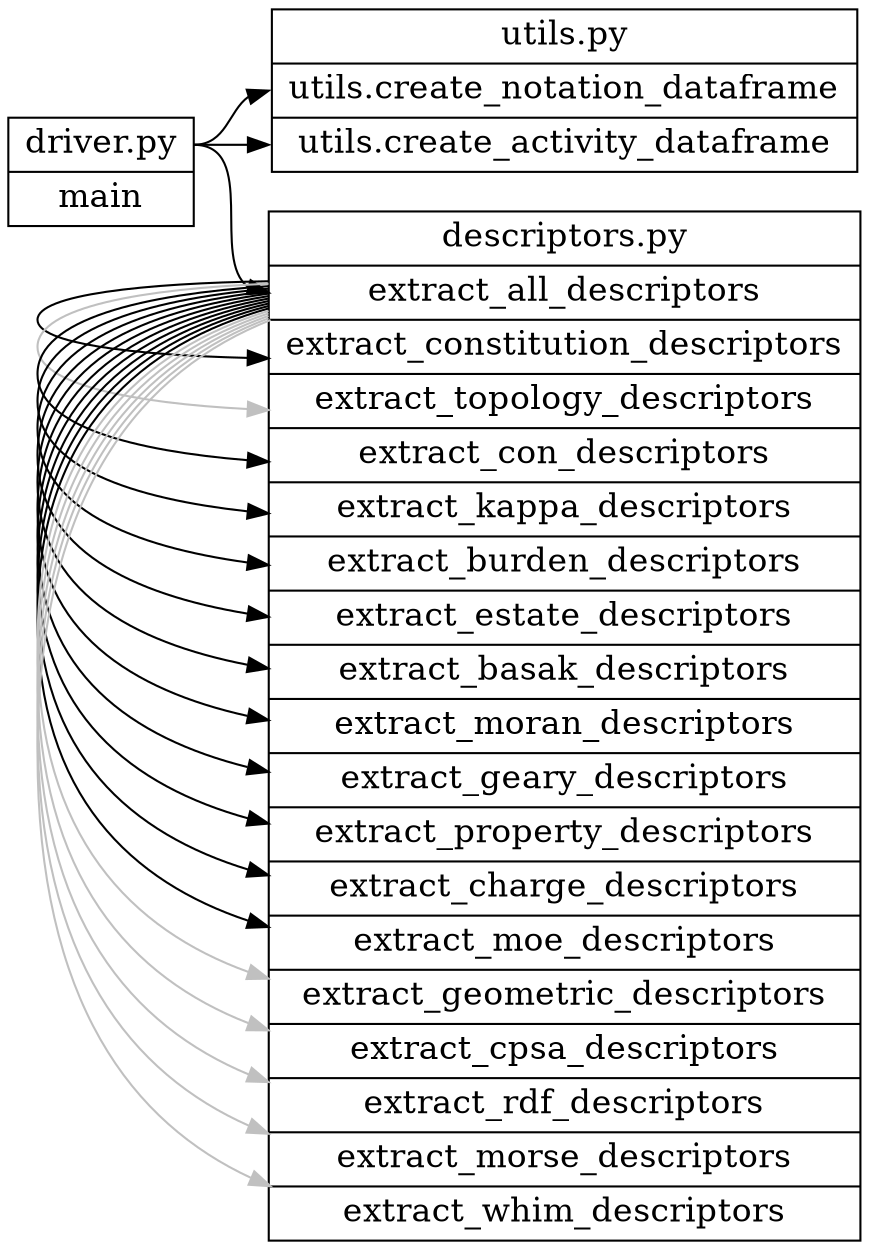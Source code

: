 digraph g {
	graph [
		rankdir = "LR"
	];

	node [
		fontsize = "16"
		shape = "record"
	];

	"driver.py" [
		label = "<f0> driver.py | <f1> main"
	];

	"utils.py" [
		label = "<f0> utils.py | <f1> utils.create_notation_dataframe | <f2> utils.create_activity_dataframe"
	];

	"descriptors.py" [
		label = "<f0> descriptors.py | <f1> extract_all_descriptors | <f2> extract_constitution_descriptors | <f3> extract_topology_descriptors | <f4> extract_con_descriptors | <f5> extract_kappa_descriptors | <f6> extract_burden_descriptors | <f7> extract_estate_descriptors | <f8> extract_basak_descriptors | <f9> extract_moran_descriptors | <f10> extract_geary_descriptors | <f11> extract_property_descriptors | <f12> extract_charge_descriptors | <f13> extract_moe_descriptors | <f14> extract_geometric_descriptors | <f15> extract_cpsa_descriptors | <f16> extract_rdf_descriptors | <f17> extract_morse_descriptors | <f18> extract_whim_descriptors"
	];

	"driver.py":f0 -> "utils.py":f1;
	"driver.py":f0 -> "utils.py":f2;
	"driver.py":f0 -> "descriptors.py":f1;

	"descriptors.py":f1 -> "descriptors.py":f2;
	"descriptors.py":f1 -> "descriptors.py":f3 [ color = "gray" ];
	"descriptors.py":f1 -> "descriptors.py":f4;
	"descriptors.py":f1 -> "descriptors.py":f5;
	"descriptors.py":f1 -> "descriptors.py":f6;
	"descriptors.py":f1 -> "descriptors.py":f7;
	"descriptors.py":f1 -> "descriptors.py":f8;
	"descriptors.py":f1 -> "descriptors.py":f9;
	"descriptors.py":f1 -> "descriptors.py":f10;
	"descriptors.py":f1 -> "descriptors.py":f11;
	"descriptors.py":f1 -> "descriptors.py":f12;
	"descriptors.py":f1 -> "descriptors.py":f13;
	"descriptors.py":f1 -> "descriptors.py":f14 [ color = "gray" ];
	"descriptors.py":f1 -> "descriptors.py":f15 [ color = "gray" ];
	"descriptors.py":f1 -> "descriptors.py":f16 [ color = "gray" ];
	"descriptors.py":f1 -> "descriptors.py":f17 [ color = "gray" ];
	"descriptors.py":f1 -> "descriptors.py":f18 [ color = "gray" ];
}
